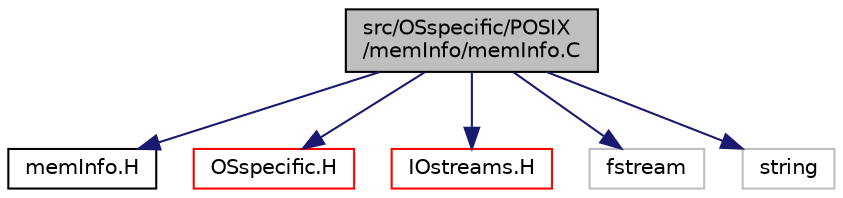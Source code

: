 digraph "src/OSspecific/POSIX/memInfo/memInfo.C"
{
  bgcolor="transparent";
  edge [fontname="Helvetica",fontsize="10",labelfontname="Helvetica",labelfontsize="10"];
  node [fontname="Helvetica",fontsize="10",shape=record];
  Node1 [label="src/OSspecific/POSIX\l/memInfo/memInfo.C",height=0.2,width=0.4,color="black", fillcolor="grey75", style="filled" fontcolor="black"];
  Node1 -> Node2 [color="midnightblue",fontsize="10",style="solid",fontname="Helvetica"];
  Node2 [label="memInfo.H",height=0.2,width=0.4,color="black",URL="$memInfo_8H.html"];
  Node1 -> Node3 [color="midnightblue",fontsize="10",style="solid",fontname="Helvetica"];
  Node3 [label="OSspecific.H",height=0.2,width=0.4,color="red",URL="$OSspecific_8H.html",tooltip="Functions used by OpenFOAM that are specific to POSIX compliant operating systems and need to be repl..."];
  Node1 -> Node4 [color="midnightblue",fontsize="10",style="solid",fontname="Helvetica"];
  Node4 [label="IOstreams.H",height=0.2,width=0.4,color="red",URL="$IOstreams_8H.html",tooltip="Useful combination of include files which define Sin, Sout and Serr and the use of IO streams general..."];
  Node1 -> Node5 [color="midnightblue",fontsize="10",style="solid",fontname="Helvetica"];
  Node5 [label="fstream",height=0.2,width=0.4,color="grey75"];
  Node1 -> Node6 [color="midnightblue",fontsize="10",style="solid",fontname="Helvetica"];
  Node6 [label="string",height=0.2,width=0.4,color="grey75"];
}
